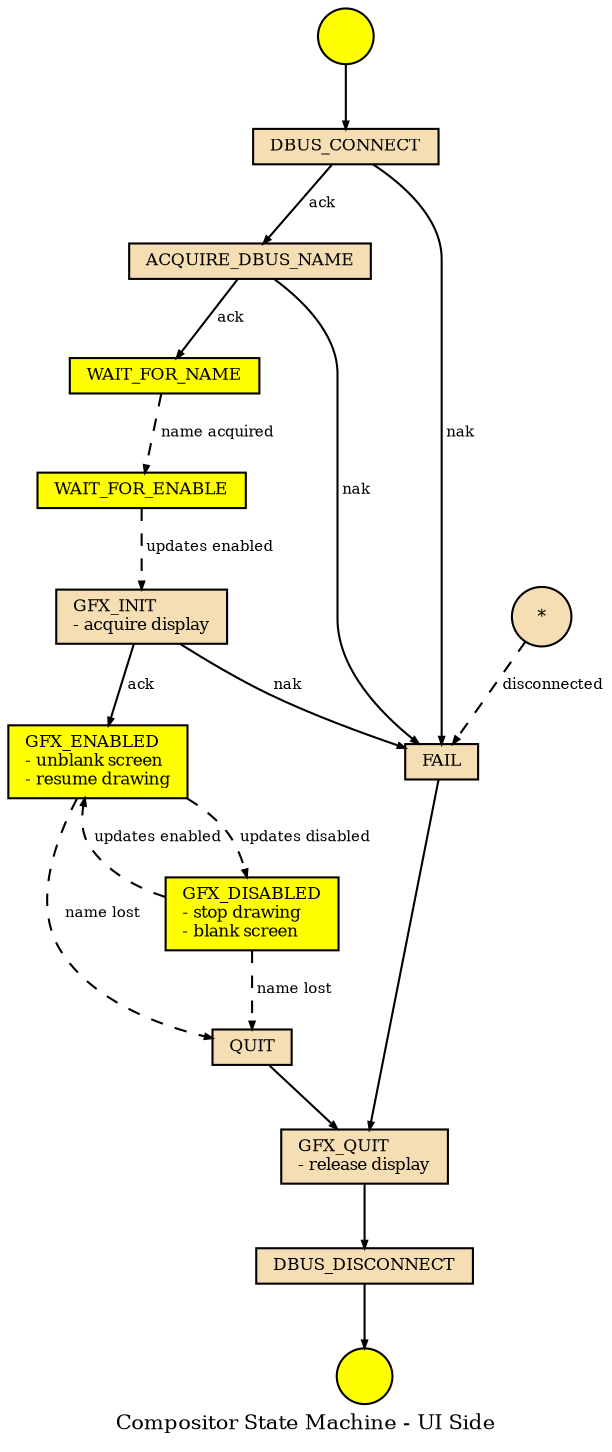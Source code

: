 /* -*- mode: c -*- */

/* Rough outline for expected behavior for display owning
 * applications that implement compositor dbus service.
 *
 * To create PNG image, execute:
 *   dot -Tpng compositor-ui.dot -o compositor-ui.png
 */

digraph compositor_state_machine {
    fontsize=10;
    label = "Compositor State Machine - UI Side";
    nodesep=0.3;
    ranksep=0.4;
    node[fontsize=8];
    edge[fontsize=7];
    edge[arrowsize=0.35];
    node[style=filled,fillcolor=skyblue,shape=box];
    node[width=0.00001];
    node[height=0.00001];

    /* - - - - - - - - - - - - - - - - - - - *
     * Transient
     * - - - - - - - - - - - - - - - - - - - */

    node[fillcolor=wheat];

    DBUS_CONNECT;
    DBUS_DISCONNECT;
    ACQUIRE_DBUS_NAME;
    QUIT;
    FAIL;
    GFX_INIT            [label="GFX_INIT\l- acquire display\l"];
    GFX_QUIT            [label="GFX_QUIT\l- release display\l"];

    ANY_1[shape=circle, label="*"];

    /* - - - - - - - - - - - - - - - - - - - *
     * Waiting
     * - - - - - - - - - - - - - - - - - - - */

    node[shape=box, fillcolor=yellow];

    INIT[shape=circle, label=" "];
    EXIT[shape=circle, label=" "];

    WAIT_FOR_NAME;
    WAIT_FOR_ENABLE;
    GFX_DISABLED        [label="GFX_DISABLED\l- stop drawing\l- blank screen\l"];
    GFX_ENABLED         [label="GFX_ENABLED\l- unblank screen\l- resume drawing\l"];

    /* - - - - - - - - - - - - - - - - - - - *
     * Transitions
     * - - - - - - - - - - - - - - - - - - - */

    node[shape=oval,fillcolor=pink];

    INIT                -> DBUS_CONNECT;
    DBUS_CONNECT        -> ACQUIRE_DBUS_NAME    [label=" ack"];
    ACQUIRE_DBUS_NAME   -> WAIT_FOR_NAME        [label=" ack"];
    ACQUIRE_DBUS_NAME   -> FAIL                 [label=" nak"];
    GFX_INIT            -> GFX_ENABLED          [label=" ack"];
    QUIT                -> GFX_QUIT;
    DBUS_CONNECT        -> FAIL                 [label=" nak"];

    GFX_INIT            -> FAIL                 [label=" nak"];
    FAIL                -> GFX_QUIT;
    GFX_QUIT            -> DBUS_DISCONNECT;
    DBUS_DISCONNECT     -> EXIT;

    edge[style=dashed];
    WAIT_FOR_NAME       -> WAIT_FOR_ENABLE      [label=" name acquired"];
    WAIT_FOR_ENABLE     -> GFX_INIT             [label=" updates enabled"];
    GFX_DISABLED        -> GFX_ENABLED          [label=" updates enabled"];
    GFX_ENABLED         -> GFX_DISABLED         [label=" updates disabled"];
    GFX_ENABLED         -> QUIT                 [label=" name lost"];
    GFX_DISABLED        -> QUIT                 [label=" name lost"];
    ANY_1               -> FAIL                 [label=" disconnected"];
}

